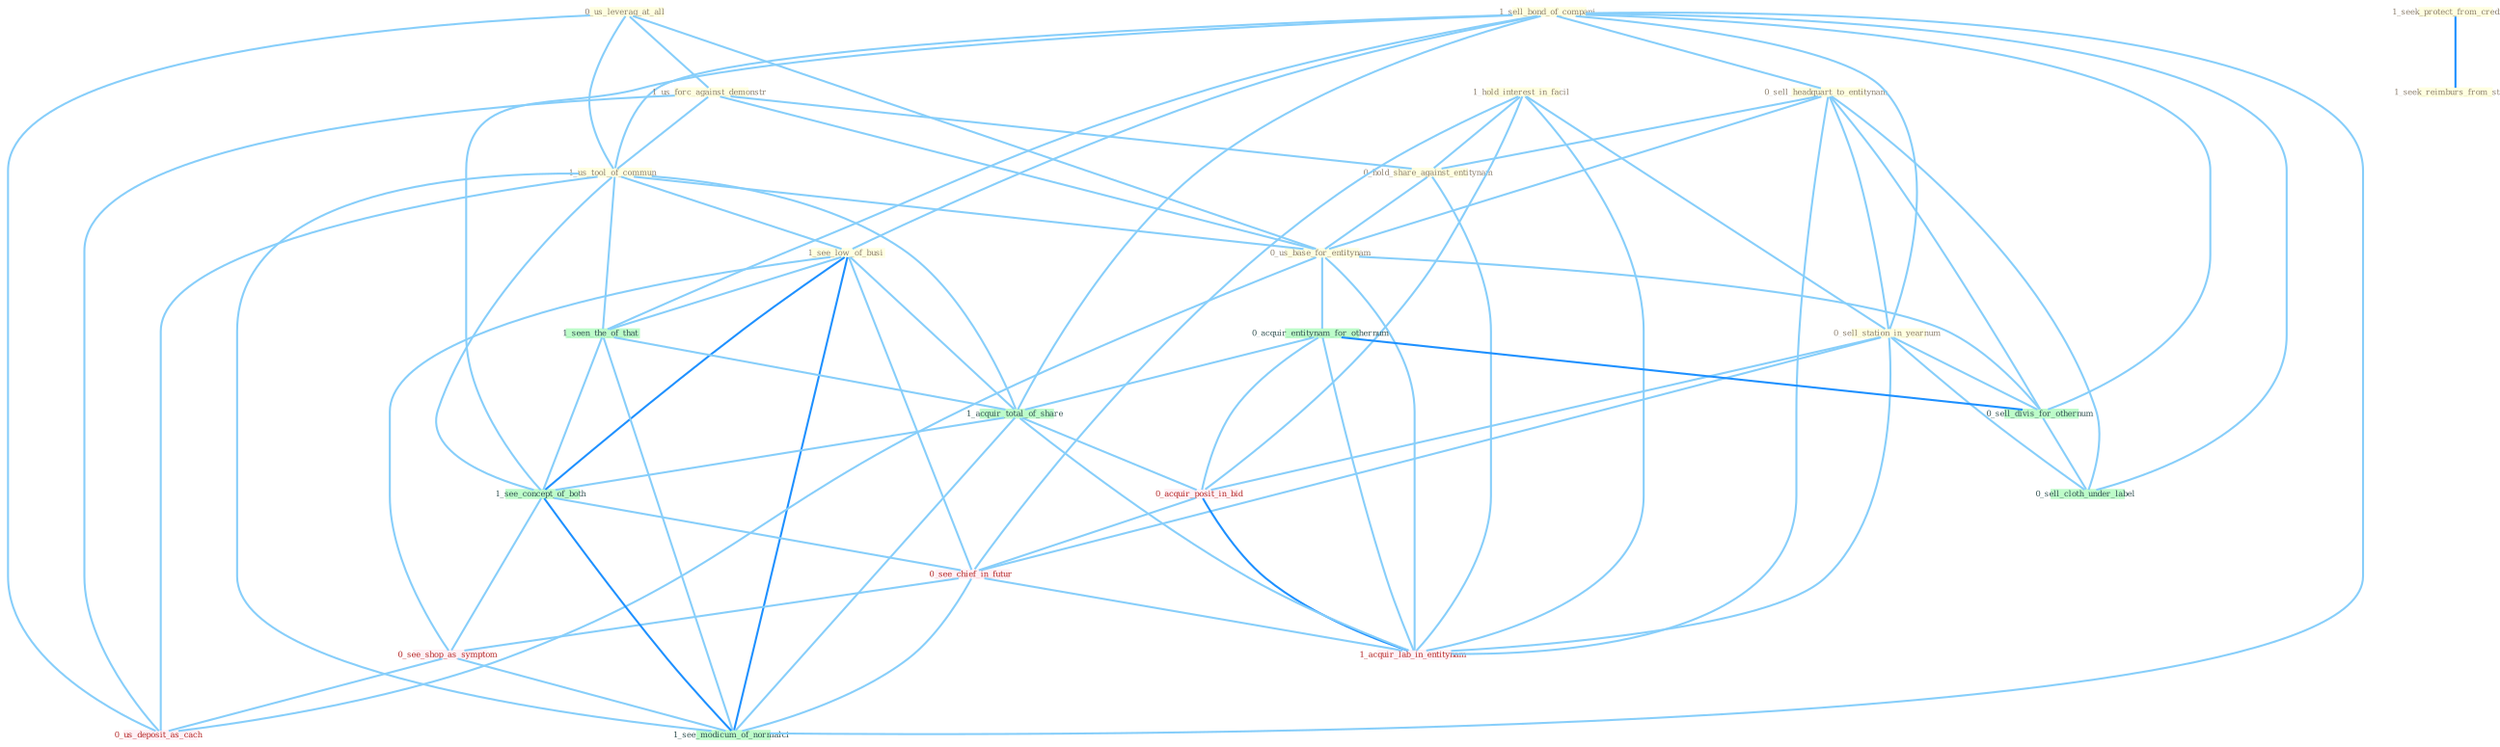 Graph G{ 
    node
    [shape=polygon,style=filled,width=.5,height=.06,color="#BDFCC9",fixedsize=true,fontsize=4,
    fontcolor="#2f4f4f"];
    {node
    [color="#ffffe0", fontcolor="#8b7d6b"] "1_sell_bond_of_compani " "0_sell_headquart_to_entitynam " "0_us_leverag_at_all " "1_us_forc_against_demonstr " "1_hold_interest_in_facil " "0_sell_station_in_yearnum " "0_hold_share_against_entitynam " "1_seek_protect_from_creditor " "1_us_tool_of_commun " "1_see_low_of_busi " "1_seek_reimburs_from_state " "0_us_base_for_entitynam "}
{node [color="#fff0f5", fontcolor="#b22222"] "0_acquir_posit_in_bid " "0_see_chief_in_futur " "0_see_shop_as_symptom " "1_acquir_lab_in_entitynam " "0_us_deposit_as_cach "}
edge [color="#B0E2FF"];

	"1_sell_bond_of_compani " -- "0_sell_headquart_to_entitynam " [w="1", color="#87cefa" ];
	"1_sell_bond_of_compani " -- "0_sell_station_in_yearnum " [w="1", color="#87cefa" ];
	"1_sell_bond_of_compani " -- "1_us_tool_of_commun " [w="1", color="#87cefa" ];
	"1_sell_bond_of_compani " -- "1_see_low_of_busi " [w="1", color="#87cefa" ];
	"1_sell_bond_of_compani " -- "1_seen_the_of_that " [w="1", color="#87cefa" ];
	"1_sell_bond_of_compani " -- "0_sell_divis_for_othernum " [w="1", color="#87cefa" ];
	"1_sell_bond_of_compani " -- "1_acquir_total_of_share " [w="1", color="#87cefa" ];
	"1_sell_bond_of_compani " -- "0_sell_cloth_under_label " [w="1", color="#87cefa" ];
	"1_sell_bond_of_compani " -- "1_see_concept_of_both " [w="1", color="#87cefa" ];
	"1_sell_bond_of_compani " -- "1_see_modicum_of_normalci " [w="1", color="#87cefa" ];
	"0_sell_headquart_to_entitynam " -- "0_sell_station_in_yearnum " [w="1", color="#87cefa" ];
	"0_sell_headquart_to_entitynam " -- "0_hold_share_against_entitynam " [w="1", color="#87cefa" ];
	"0_sell_headquart_to_entitynam " -- "0_us_base_for_entitynam " [w="1", color="#87cefa" ];
	"0_sell_headquart_to_entitynam " -- "0_sell_divis_for_othernum " [w="1", color="#87cefa" ];
	"0_sell_headquart_to_entitynam " -- "0_sell_cloth_under_label " [w="1", color="#87cefa" ];
	"0_sell_headquart_to_entitynam " -- "1_acquir_lab_in_entitynam " [w="1", color="#87cefa" ];
	"0_us_leverag_at_all " -- "1_us_forc_against_demonstr " [w="1", color="#87cefa" ];
	"0_us_leverag_at_all " -- "1_us_tool_of_commun " [w="1", color="#87cefa" ];
	"0_us_leverag_at_all " -- "0_us_base_for_entitynam " [w="1", color="#87cefa" ];
	"0_us_leverag_at_all " -- "0_us_deposit_as_cach " [w="1", color="#87cefa" ];
	"1_us_forc_against_demonstr " -- "0_hold_share_against_entitynam " [w="1", color="#87cefa" ];
	"1_us_forc_against_demonstr " -- "1_us_tool_of_commun " [w="1", color="#87cefa" ];
	"1_us_forc_against_demonstr " -- "0_us_base_for_entitynam " [w="1", color="#87cefa" ];
	"1_us_forc_against_demonstr " -- "0_us_deposit_as_cach " [w="1", color="#87cefa" ];
	"1_hold_interest_in_facil " -- "0_sell_station_in_yearnum " [w="1", color="#87cefa" ];
	"1_hold_interest_in_facil " -- "0_hold_share_against_entitynam " [w="1", color="#87cefa" ];
	"1_hold_interest_in_facil " -- "0_acquir_posit_in_bid " [w="1", color="#87cefa" ];
	"1_hold_interest_in_facil " -- "0_see_chief_in_futur " [w="1", color="#87cefa" ];
	"1_hold_interest_in_facil " -- "1_acquir_lab_in_entitynam " [w="1", color="#87cefa" ];
	"0_sell_station_in_yearnum " -- "0_sell_divis_for_othernum " [w="1", color="#87cefa" ];
	"0_sell_station_in_yearnum " -- "0_sell_cloth_under_label " [w="1", color="#87cefa" ];
	"0_sell_station_in_yearnum " -- "0_acquir_posit_in_bid " [w="1", color="#87cefa" ];
	"0_sell_station_in_yearnum " -- "0_see_chief_in_futur " [w="1", color="#87cefa" ];
	"0_sell_station_in_yearnum " -- "1_acquir_lab_in_entitynam " [w="1", color="#87cefa" ];
	"0_hold_share_against_entitynam " -- "0_us_base_for_entitynam " [w="1", color="#87cefa" ];
	"0_hold_share_against_entitynam " -- "1_acquir_lab_in_entitynam " [w="1", color="#87cefa" ];
	"1_seek_protect_from_creditor " -- "1_seek_reimburs_from_state " [w="2", color="#1e90ff" , len=0.8];
	"1_us_tool_of_commun " -- "1_see_low_of_busi " [w="1", color="#87cefa" ];
	"1_us_tool_of_commun " -- "0_us_base_for_entitynam " [w="1", color="#87cefa" ];
	"1_us_tool_of_commun " -- "1_seen_the_of_that " [w="1", color="#87cefa" ];
	"1_us_tool_of_commun " -- "1_acquir_total_of_share " [w="1", color="#87cefa" ];
	"1_us_tool_of_commun " -- "1_see_concept_of_both " [w="1", color="#87cefa" ];
	"1_us_tool_of_commun " -- "0_us_deposit_as_cach " [w="1", color="#87cefa" ];
	"1_us_tool_of_commun " -- "1_see_modicum_of_normalci " [w="1", color="#87cefa" ];
	"1_see_low_of_busi " -- "1_seen_the_of_that " [w="1", color="#87cefa" ];
	"1_see_low_of_busi " -- "1_acquir_total_of_share " [w="1", color="#87cefa" ];
	"1_see_low_of_busi " -- "1_see_concept_of_both " [w="2", color="#1e90ff" , len=0.8];
	"1_see_low_of_busi " -- "0_see_chief_in_futur " [w="1", color="#87cefa" ];
	"1_see_low_of_busi " -- "0_see_shop_as_symptom " [w="1", color="#87cefa" ];
	"1_see_low_of_busi " -- "1_see_modicum_of_normalci " [w="2", color="#1e90ff" , len=0.8];
	"0_us_base_for_entitynam " -- "0_acquir_entitynam_for_othernum " [w="1", color="#87cefa" ];
	"0_us_base_for_entitynam " -- "0_sell_divis_for_othernum " [w="1", color="#87cefa" ];
	"0_us_base_for_entitynam " -- "1_acquir_lab_in_entitynam " [w="1", color="#87cefa" ];
	"0_us_base_for_entitynam " -- "0_us_deposit_as_cach " [w="1", color="#87cefa" ];
	"0_acquir_entitynam_for_othernum " -- "0_sell_divis_for_othernum " [w="2", color="#1e90ff" , len=0.8];
	"0_acquir_entitynam_for_othernum " -- "1_acquir_total_of_share " [w="1", color="#87cefa" ];
	"0_acquir_entitynam_for_othernum " -- "0_acquir_posit_in_bid " [w="1", color="#87cefa" ];
	"0_acquir_entitynam_for_othernum " -- "1_acquir_lab_in_entitynam " [w="1", color="#87cefa" ];
	"1_seen_the_of_that " -- "1_acquir_total_of_share " [w="1", color="#87cefa" ];
	"1_seen_the_of_that " -- "1_see_concept_of_both " [w="1", color="#87cefa" ];
	"1_seen_the_of_that " -- "1_see_modicum_of_normalci " [w="1", color="#87cefa" ];
	"0_sell_divis_for_othernum " -- "0_sell_cloth_under_label " [w="1", color="#87cefa" ];
	"1_acquir_total_of_share " -- "0_acquir_posit_in_bid " [w="1", color="#87cefa" ];
	"1_acquir_total_of_share " -- "1_see_concept_of_both " [w="1", color="#87cefa" ];
	"1_acquir_total_of_share " -- "1_acquir_lab_in_entitynam " [w="1", color="#87cefa" ];
	"1_acquir_total_of_share " -- "1_see_modicum_of_normalci " [w="1", color="#87cefa" ];
	"0_acquir_posit_in_bid " -- "0_see_chief_in_futur " [w="1", color="#87cefa" ];
	"0_acquir_posit_in_bid " -- "1_acquir_lab_in_entitynam " [w="2", color="#1e90ff" , len=0.8];
	"1_see_concept_of_both " -- "0_see_chief_in_futur " [w="1", color="#87cefa" ];
	"1_see_concept_of_both " -- "0_see_shop_as_symptom " [w="1", color="#87cefa" ];
	"1_see_concept_of_both " -- "1_see_modicum_of_normalci " [w="2", color="#1e90ff" , len=0.8];
	"0_see_chief_in_futur " -- "0_see_shop_as_symptom " [w="1", color="#87cefa" ];
	"0_see_chief_in_futur " -- "1_acquir_lab_in_entitynam " [w="1", color="#87cefa" ];
	"0_see_chief_in_futur " -- "1_see_modicum_of_normalci " [w="1", color="#87cefa" ];
	"0_see_shop_as_symptom " -- "0_us_deposit_as_cach " [w="1", color="#87cefa" ];
	"0_see_shop_as_symptom " -- "1_see_modicum_of_normalci " [w="1", color="#87cefa" ];
}